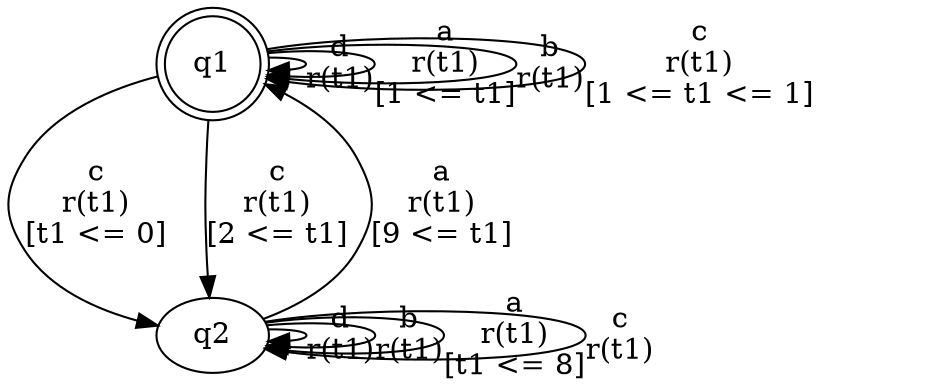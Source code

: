 digraph L {
	qq1[label=q1 shape=doublecircle]
	qq2[label=q2]
	qq1 -> qq1[label="d\nr(t1)\n"]
	qq1 -> qq2[label="c\nr(t1)\n[t1 <= 0]"]
	qq2 -> qq2[label="d\nr(t1)\n"]
	qq2 -> qq2[label="b\nr(t1)\n"]
	qq2 -> qq1[label="a\nr(t1)\n[9 <= t1]"]
	qq2 -> qq2[label="a\nr(t1)\n[t1 <= 8]"]
	qq2 -> qq2[label="c\nr(t1)\n"]
	qq1 -> qq1[label="a\nr(t1)\n[1 <= t1]"]
	qq1 -> qq1[label="b\nr(t1)\n"]
	qq1 -> qq1[label="c\nr(t1)\n[1 <= t1 <= 1]"]
	qq1 -> qq2[label="c\nr(t1)\n[2 <= t1]"]
}
